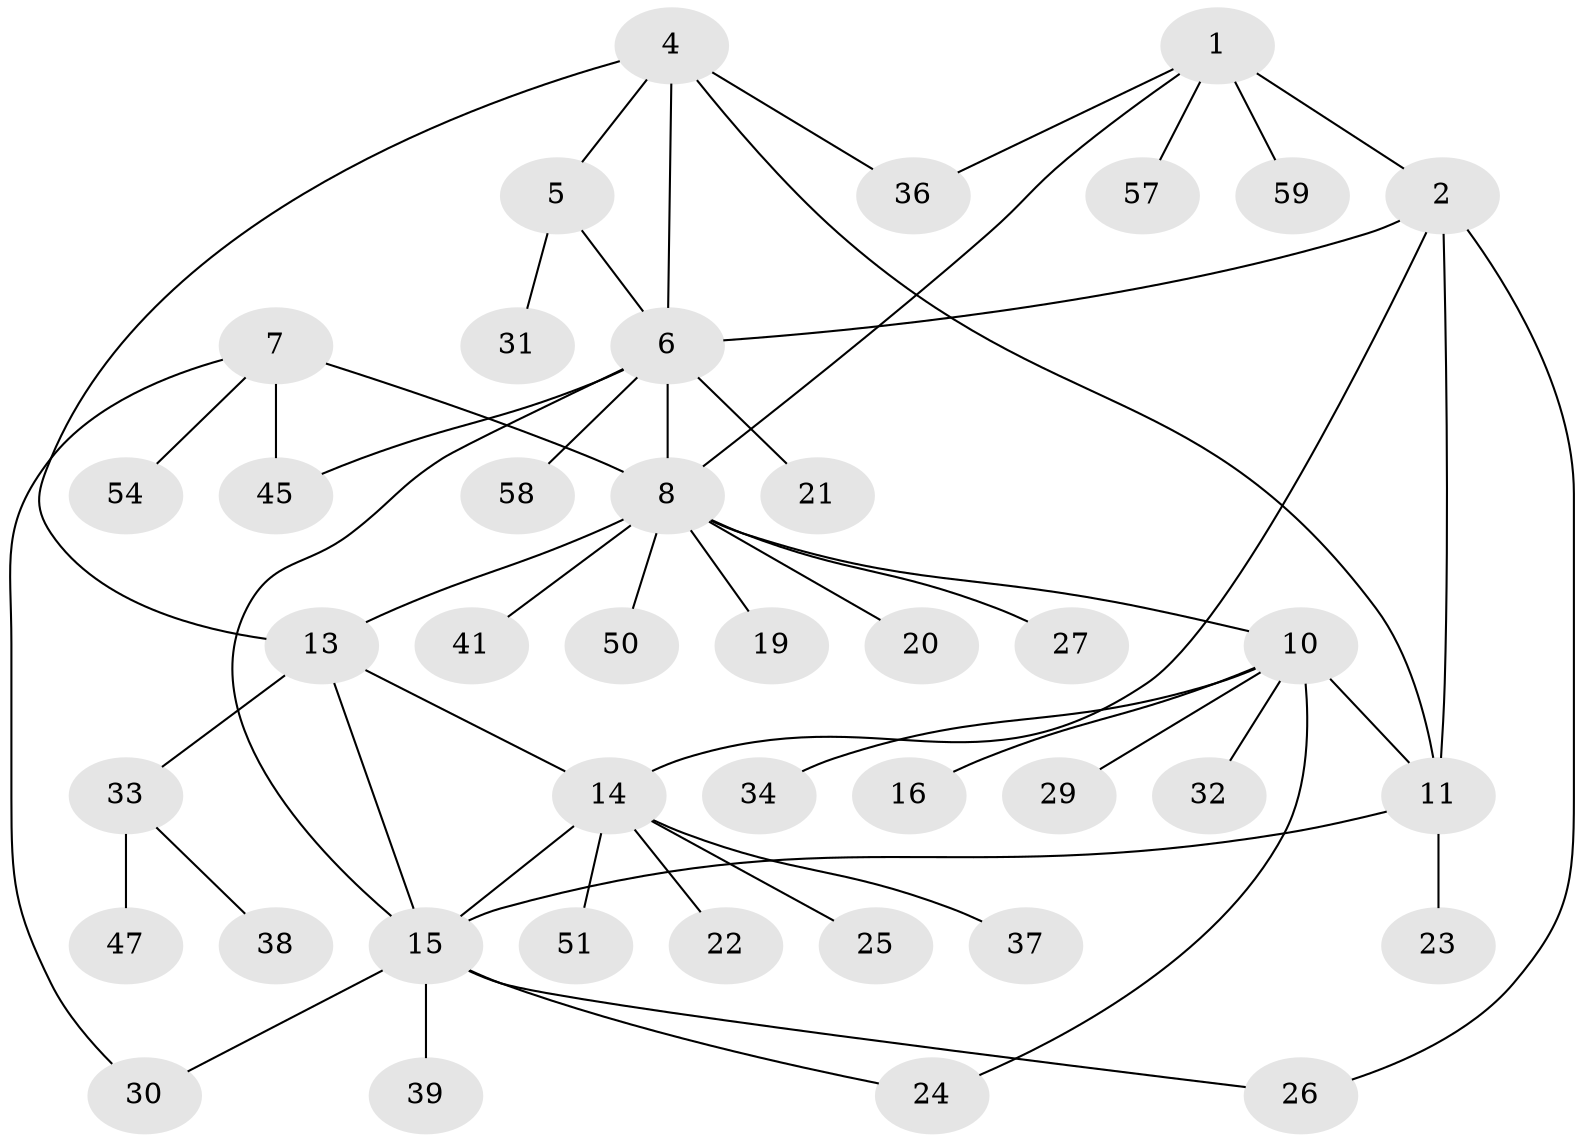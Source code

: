 // original degree distribution, {7: 0.016666666666666666, 4: 0.05, 6: 0.05, 9: 0.05, 5: 0.03333333333333333, 8: 0.03333333333333333, 2: 0.2, 1: 0.5333333333333333, 3: 0.03333333333333333}
// Generated by graph-tools (version 1.1) at 2025/42/03/06/25 10:42:06]
// undirected, 41 vertices, 54 edges
graph export_dot {
graph [start="1"]
  node [color=gray90,style=filled];
  1 [super="+46"];
  2 [super="+3"];
  4 [super="+28"];
  5 [super="+55"];
  6 [super="+60"];
  7 [super="+18"];
  8 [super="+9"];
  10 [super="+43"];
  11 [super="+12"];
  13 [super="+52"];
  14 [super="+35"];
  15 [super="+17"];
  16 [super="+40"];
  19;
  20;
  21 [super="+44"];
  22 [super="+49"];
  23;
  24 [super="+48"];
  25;
  26 [super="+56"];
  27;
  29;
  30;
  31;
  32;
  33;
  34;
  36;
  37;
  38;
  39 [super="+42"];
  41;
  45;
  47 [super="+53"];
  50;
  51;
  54;
  57;
  58;
  59;
  1 -- 2 [weight=2];
  1 -- 8;
  1 -- 36;
  1 -- 57;
  1 -- 59;
  2 -- 6;
  2 -- 26;
  2 -- 11;
  2 -- 14;
  4 -- 5;
  4 -- 6;
  4 -- 36;
  4 -- 11;
  4 -- 13;
  5 -- 6;
  5 -- 31;
  6 -- 15;
  6 -- 21;
  6 -- 45;
  6 -- 58;
  6 -- 8;
  7 -- 8 [weight=2];
  7 -- 30;
  7 -- 45;
  7 -- 54;
  8 -- 20;
  8 -- 41;
  8 -- 10;
  8 -- 13;
  8 -- 50;
  8 -- 19;
  8 -- 27;
  10 -- 11 [weight=2];
  10 -- 16;
  10 -- 24;
  10 -- 29;
  10 -- 32;
  10 -- 34;
  11 -- 23;
  11 -- 15;
  13 -- 14;
  13 -- 15;
  13 -- 33;
  14 -- 15;
  14 -- 22;
  14 -- 25;
  14 -- 37;
  14 -- 51;
  15 -- 24;
  15 -- 30;
  15 -- 39;
  15 -- 26;
  33 -- 38;
  33 -- 47;
}
